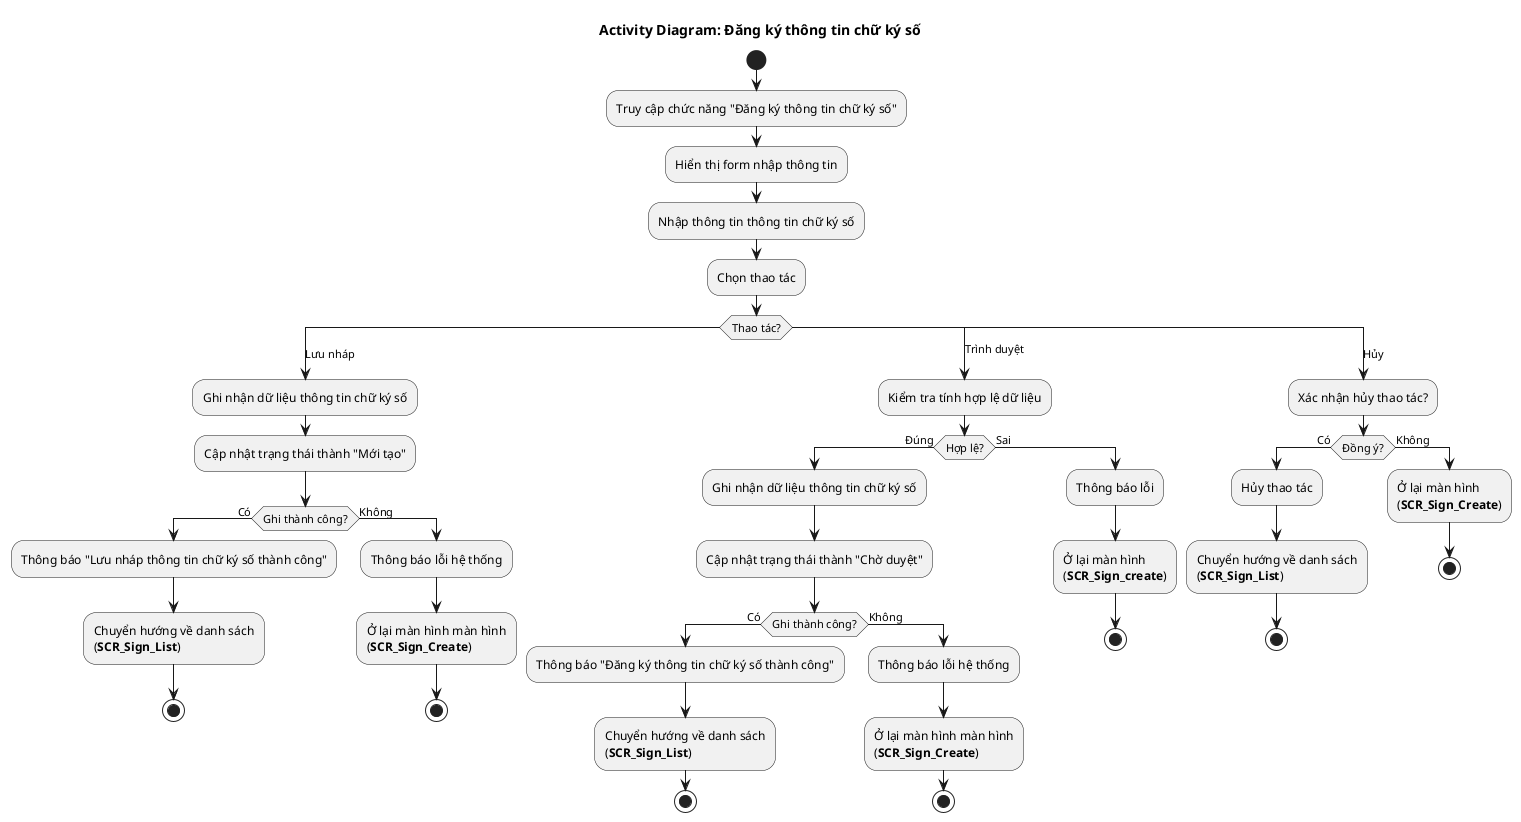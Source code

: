 @startuml AD_Sign_Create
!pragma layout smetana
title Activity Diagram: Đăng ký thông tin chữ ký số
start
:Truy cập chức năng "Đăng ký thông tin chữ ký số";
:Hiển thị form nhập thông tin;
:Nhập thông tin thông tin chữ ký số;
  :Chọn thao tác;
  switch (Thao tác?)
    case (Lưu nháp)
      :Ghi nhận dữ liệu thông tin chữ ký số;
      :Cập nhật trạng thái thành "Mới tạo";
      if (Ghi thành công?) then (Có)
        :Thông báo "Lưu nháp thông tin chữ ký số thành công";
        :Chuyển hướng về danh sách\n(**SCR_Sign_List**);
        stop
      else (Không)
        :Thông báo lỗi hệ thống;
        :Ở lại màn hình màn hình\n(**SCR_Sign_Create**);
        stop
      endif
    case (Trình duyệt)
      :Kiểm tra tính hợp lệ dữ liệu;
      if (Hợp lệ?) then (Đúng)
        :Ghi nhận dữ liệu thông tin chữ ký số;
        :Cập nhật trạng thái thành "Chờ duyệt";
          if (Ghi thành công?) then (Có)
            :Thông báo "Đăng ký thông tin chữ ký số thành công";
            :Chuyển hướng về danh sách\n(**SCR_Sign_List**);
            stop
          else (Không)
            :Thông báo lỗi hệ thống;
            :Ở lại màn hình màn hình\n(**SCR_Sign_Create**);
            stop
          endif
      else (Sai)
        :Thông báo lỗi;
        :Ở lại màn hình\n(**SCR_Sign_create**);
        stop
      endif
    case (Hủy)
      :Xác nhận hủy thao tác?;
      if (Đồng ý?) then (Có)
        :Hủy thao tác;
        :Chuyển hướng về danh sách\n(**SCR_Sign_List**);
        stop
      else (Không)
        :Ở lại màn hình\n(**SCR_Sign_Create**);
        stop
      endif
  endswitch
@enduml

